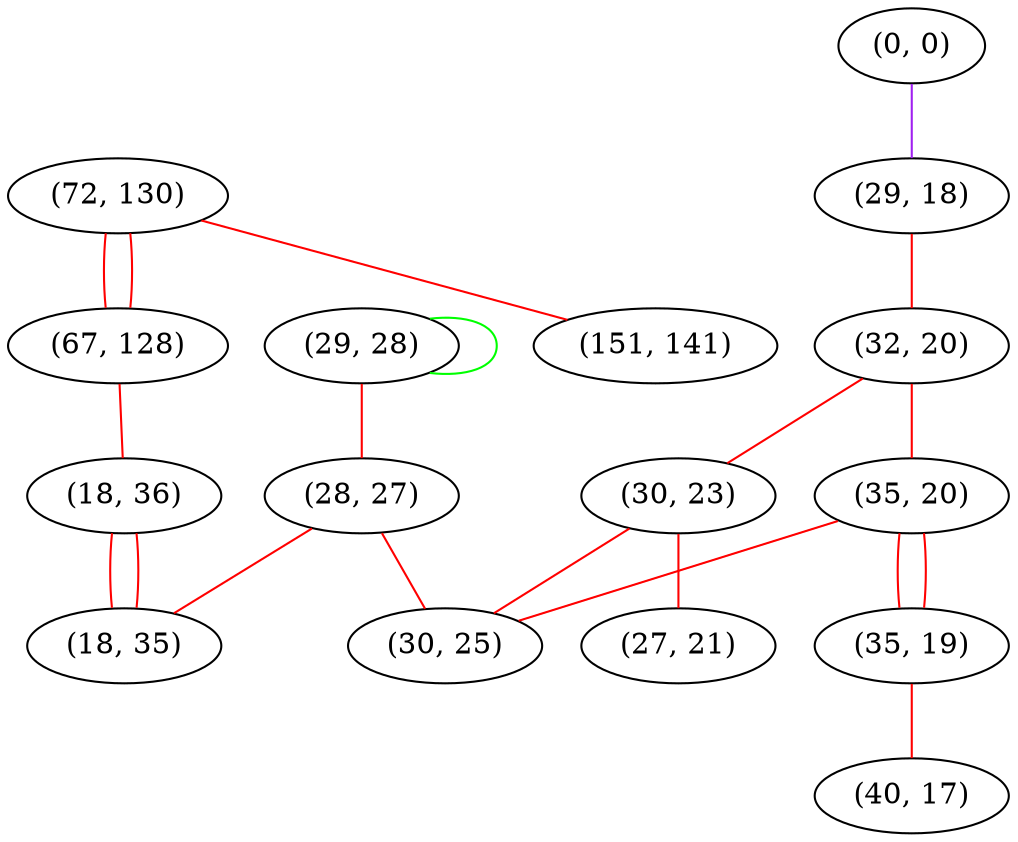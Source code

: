 graph "" {
"(29, 28)";
"(0, 0)";
"(29, 18)";
"(72, 130)";
"(32, 20)";
"(67, 128)";
"(30, 23)";
"(27, 21)";
"(35, 20)";
"(18, 36)";
"(35, 19)";
"(28, 27)";
"(40, 17)";
"(18, 35)";
"(30, 25)";
"(151, 141)";
"(29, 28)" -- "(29, 28)"  [color=green, key=0, weight=2];
"(29, 28)" -- "(28, 27)"  [color=red, key=0, weight=1];
"(0, 0)" -- "(29, 18)"  [color=purple, key=0, weight=4];
"(29, 18)" -- "(32, 20)"  [color=red, key=0, weight=1];
"(72, 130)" -- "(67, 128)"  [color=red, key=0, weight=1];
"(72, 130)" -- "(67, 128)"  [color=red, key=1, weight=1];
"(72, 130)" -- "(151, 141)"  [color=red, key=0, weight=1];
"(32, 20)" -- "(35, 20)"  [color=red, key=0, weight=1];
"(32, 20)" -- "(30, 23)"  [color=red, key=0, weight=1];
"(67, 128)" -- "(18, 36)"  [color=red, key=0, weight=1];
"(30, 23)" -- "(30, 25)"  [color=red, key=0, weight=1];
"(30, 23)" -- "(27, 21)"  [color=red, key=0, weight=1];
"(35, 20)" -- "(30, 25)"  [color=red, key=0, weight=1];
"(35, 20)" -- "(35, 19)"  [color=red, key=0, weight=1];
"(35, 20)" -- "(35, 19)"  [color=red, key=1, weight=1];
"(18, 36)" -- "(18, 35)"  [color=red, key=0, weight=1];
"(18, 36)" -- "(18, 35)"  [color=red, key=1, weight=1];
"(35, 19)" -- "(40, 17)"  [color=red, key=0, weight=1];
"(28, 27)" -- "(30, 25)"  [color=red, key=0, weight=1];
"(28, 27)" -- "(18, 35)"  [color=red, key=0, weight=1];
}
